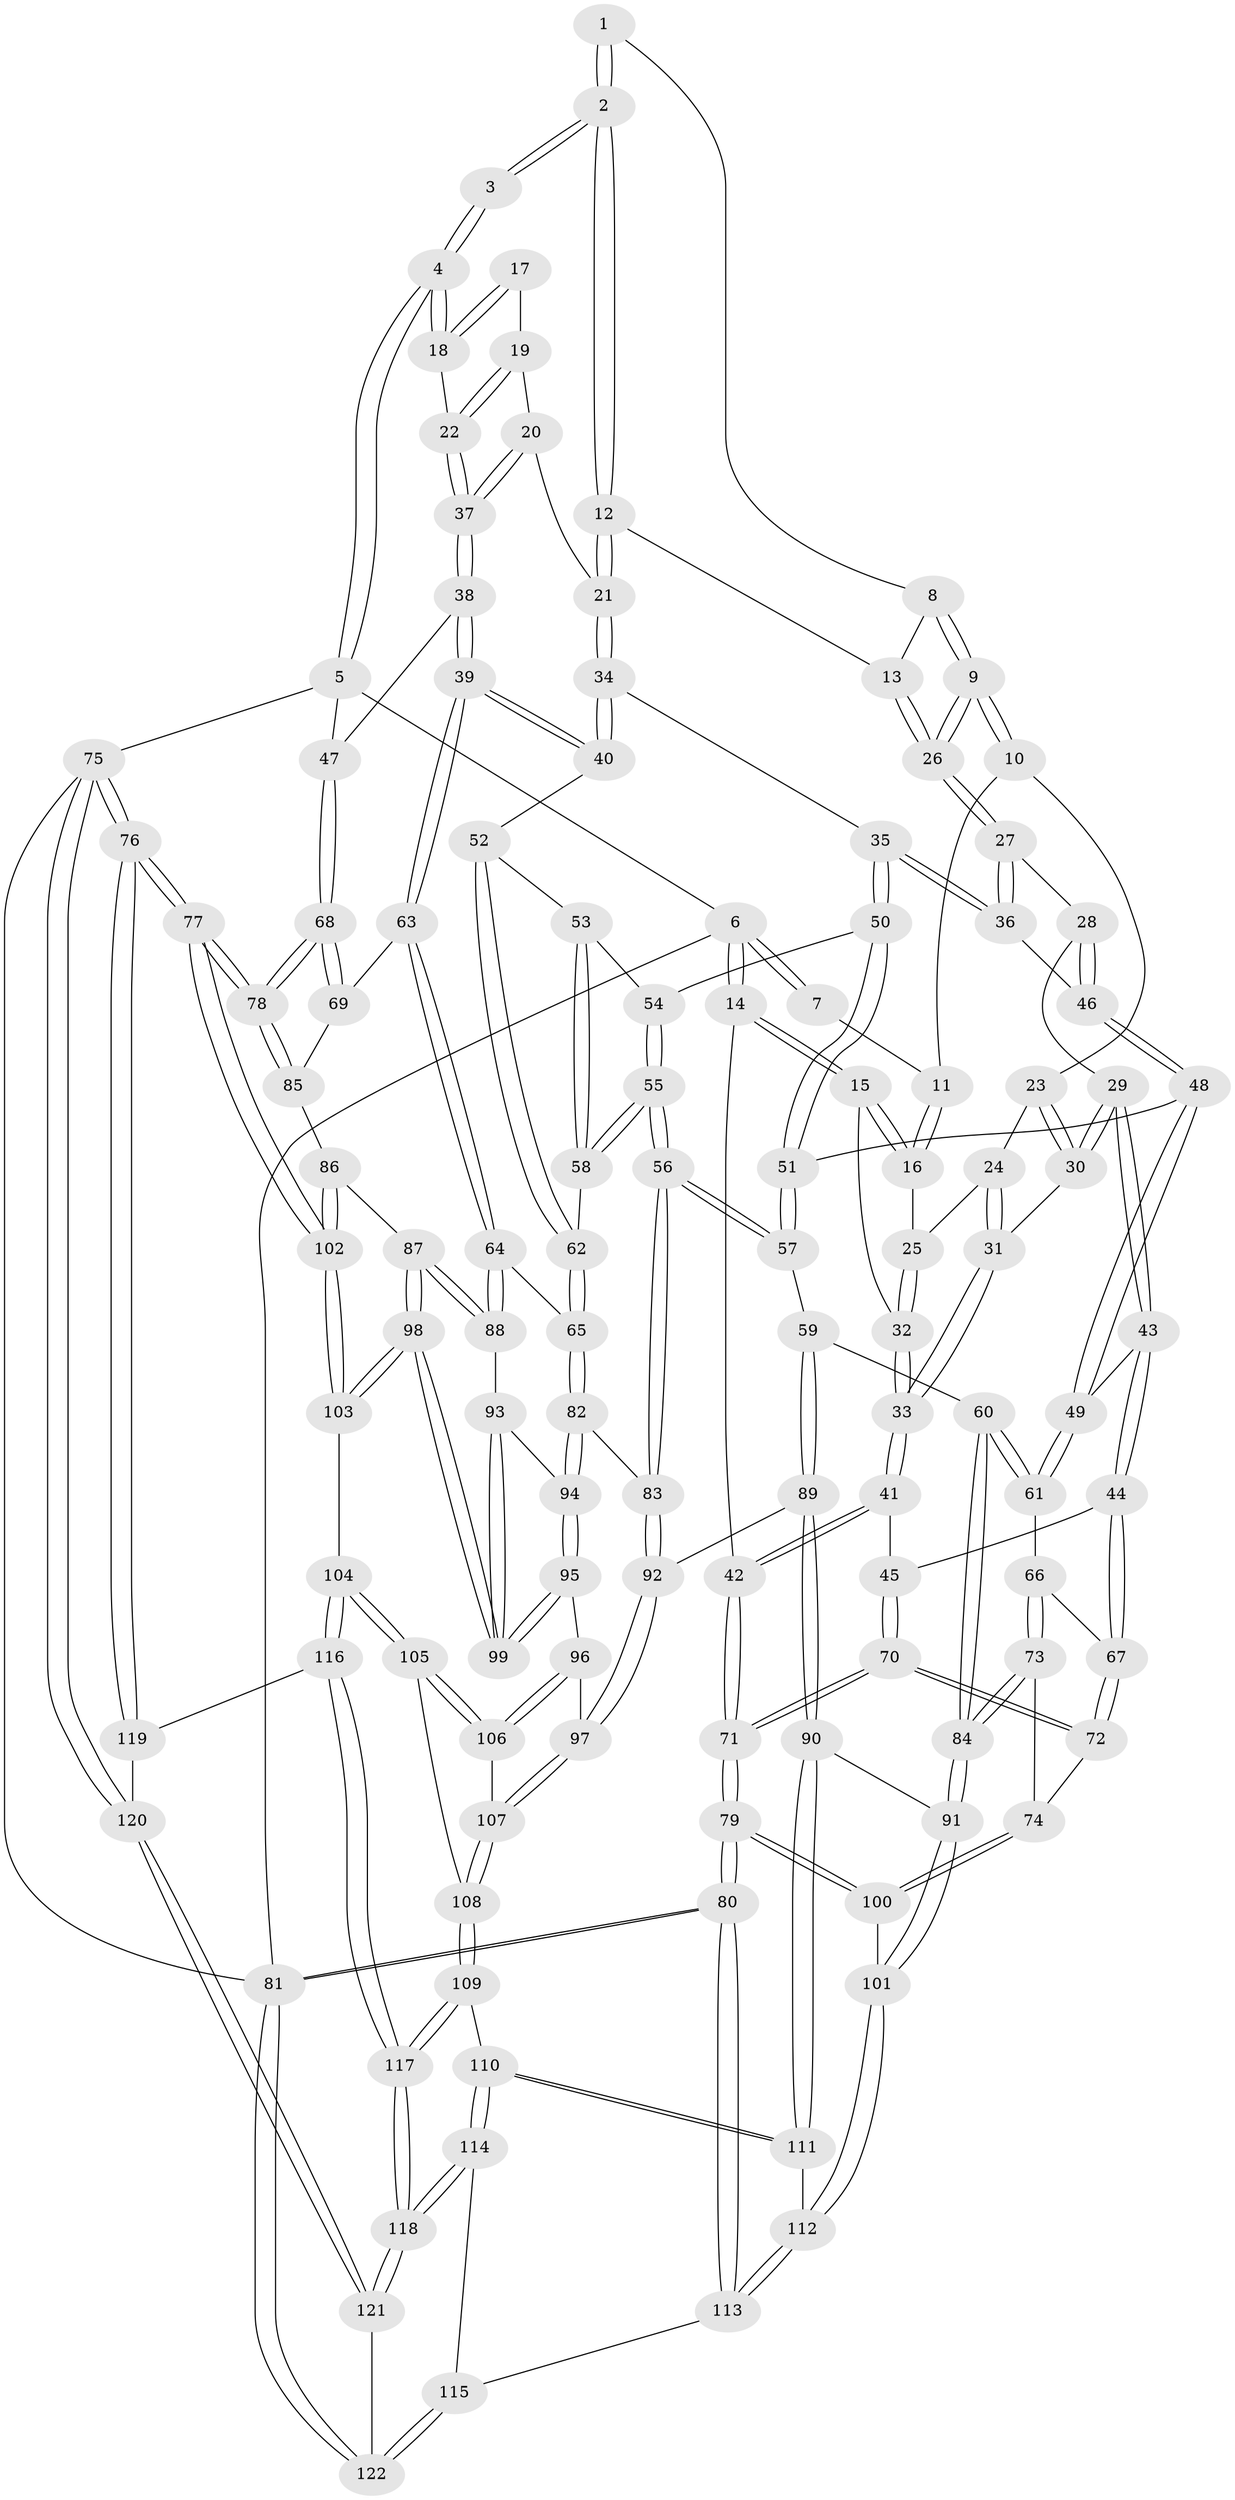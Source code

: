 // Generated by graph-tools (version 1.1) at 2025/27/03/15/25 16:27:57]
// undirected, 122 vertices, 302 edges
graph export_dot {
graph [start="1"]
  node [color=gray90,style=filled];
  1 [pos="+0.40584085359557454+0"];
  2 [pos="+0.620408325427494+0"];
  3 [pos="+0.7334513431816515+0"];
  4 [pos="+1+0"];
  5 [pos="+1+0"];
  6 [pos="+0+0"];
  7 [pos="+0.233559739801755+0"];
  8 [pos="+0.3824744780150824+0.0447914552839137"];
  9 [pos="+0.3626593503841707+0.1075168954292678"];
  10 [pos="+0.29856946264536915+0.07768611568252563"];
  11 [pos="+0.22728073378128646+0"];
  12 [pos="+0.6084303013965628+0"];
  13 [pos="+0.4966954587256921+0.08337507957064362"];
  14 [pos="+0+0"];
  15 [pos="+0+0.015833734624558123"];
  16 [pos="+0.16342130100611213+0.09107578545747667"];
  17 [pos="+0.8131340488825555+0.08177986055147075"];
  18 [pos="+0.8787992784394978+0.12390776535348566"];
  19 [pos="+0.7731277406315125+0.09704525794276775"];
  20 [pos="+0.6435395961320627+0.051731420610403304"];
  21 [pos="+0.6233944752564309+0.038602582611282237"];
  22 [pos="+0.8460221073557495+0.20742757665177597"];
  23 [pos="+0.2660308562699365+0.1266610901787431"];
  24 [pos="+0.18136551058694403+0.10521236163674676"];
  25 [pos="+0.16371406993420284+0.09504563395249063"];
  26 [pos="+0.40402608843566407+0.1728480572932841"];
  27 [pos="+0.4021232120845626+0.18614663483508792"];
  28 [pos="+0.35105341528620915+0.216032594254179"];
  29 [pos="+0.30902203487772534+0.2285907391480338"];
  30 [pos="+0.27253190045010955+0.20537385211247192"];
  31 [pos="+0.2612815053974854+0.20436618500551917"];
  32 [pos="+0.12284349601594714+0.18723677757303883"];
  33 [pos="+0.12595262179499409+0.22622288297067367"];
  34 [pos="+0.6144673067072773+0.21272269032336494"];
  35 [pos="+0.5102533020055988+0.2784933554842467"];
  36 [pos="+0.4983425737201826+0.27065690613205484"];
  37 [pos="+0.838612492683749+0.2442903149242341"];
  38 [pos="+0.8397659607392363+0.2628493414445413"];
  39 [pos="+0.8365957680286599+0.2960036731962054"];
  40 [pos="+0.7430655198659153+0.3064127907573934"];
  41 [pos="+0.10401267530748953+0.27426610268801105"];
  42 [pos="+0+0.1993346453419906"];
  43 [pos="+0.2949347215764525+0.266292818553164"];
  44 [pos="+0.16974117237728056+0.373972281461162"];
  45 [pos="+0.12874925515682933+0.3421223281163532"];
  46 [pos="+0.37976536132091754+0.32160249142551506"];
  47 [pos="+1+0"];
  48 [pos="+0.36925675160437277+0.35958547761089726"];
  49 [pos="+0.3456431111424631+0.3783522195391578"];
  50 [pos="+0.5103821663023205+0.31200844647908516"];
  51 [pos="+0.4936093208283982+0.34791995524468045"];
  52 [pos="+0.7221379724744738+0.33164949861692355"];
  53 [pos="+0.6359991154838768+0.3769709317095603"];
  54 [pos="+0.5687192652213485+0.3487746747242578"];
  55 [pos="+0.5845919506816076+0.4953097615577081"];
  56 [pos="+0.5673275813868217+0.5187149032367708"];
  57 [pos="+0.4917075965137889+0.37030641144124654"];
  58 [pos="+0.6024676040719986+0.4749286836887721"];
  59 [pos="+0.36015185649497944+0.4941905149409619"];
  60 [pos="+0.34160509132800404+0.4869498450390677"];
  61 [pos="+0.3193799665431086+0.44835060701879126"];
  62 [pos="+0.705590251169792+0.446709526731979"];
  63 [pos="+0.9494122266488282+0.40267378904110457"];
  64 [pos="+0.8842996385190464+0.47774448440551004"];
  65 [pos="+0.7404358213476225+0.4965819562202981"];
  66 [pos="+0.18297028907720436+0.3874811732870302"];
  67 [pos="+0.17200869090639423+0.3783031813642741"];
  68 [pos="+1+0.3940514048352125"];
  69 [pos="+0.9722870389775442+0.4043948348873611"];
  70 [pos="+0+0.5136400929190845"];
  71 [pos="+0+0.5224501733621351"];
  72 [pos="+0.07729548867395732+0.5377736392135325"];
  73 [pos="+0.18893797529306947+0.5980473924548592"];
  74 [pos="+0.15457326513138173+0.6012497389116844"];
  75 [pos="+1+1"];
  76 [pos="+1+1"];
  77 [pos="+1+0.8830847931519011"];
  78 [pos="+1+0.652875635470341"];
  79 [pos="+0+0.8610750713423749"];
  80 [pos="+0+1"];
  81 [pos="+0+1"];
  82 [pos="+0.6950125397730188+0.5528248069815676"];
  83 [pos="+0.5632327189728313+0.5416298752653621"];
  84 [pos="+0.2201425153190565+0.6050551613857719"];
  85 [pos="+0.9665873091092839+0.6287486640432198"];
  86 [pos="+0.9299076638933584+0.6627126601019286"];
  87 [pos="+0.9200903469419325+0.6608551336276478"];
  88 [pos="+0.8539294715081682+0.5771048564057576"];
  89 [pos="+0.47802852072595065+0.5990419740282558"];
  90 [pos="+0.39389719376225385+0.6851782897690607"];
  91 [pos="+0.24563617780810376+0.6484551113811157"];
  92 [pos="+0.514074609720338+0.5991333398203778"];
  93 [pos="+0.8198536456233514+0.6048016818285789"];
  94 [pos="+0.7405268093755419+0.616527642274133"];
  95 [pos="+0.7237390447035579+0.6507120582824268"];
  96 [pos="+0.7001936581204619+0.6721153837518931"];
  97 [pos="+0.5194658187969146+0.6072410783022572"];
  98 [pos="+0.831980143477421+0.7659535243835606"];
  99 [pos="+0.8234741321194877+0.7402154706604817"];
  100 [pos="+0.07136873984707268+0.7233152729264305"];
  101 [pos="+0.22379865773935206+0.7878637231090495"];
  102 [pos="+1+0.8088616392266961"];
  103 [pos="+0.8280075937534369+0.8136720301801544"];
  104 [pos="+0.7974814449922389+0.8405488536458703"];
  105 [pos="+0.6938181448270299+0.7712240195957663"];
  106 [pos="+0.6919755515023343+0.7532891664273921"];
  107 [pos="+0.524133251450915+0.6217487307120041"];
  108 [pos="+0.561345952302781+0.8037803585887563"];
  109 [pos="+0.5414311895830968+0.8413193160775468"];
  110 [pos="+0.4241567043450929+0.8379988253731815"];
  111 [pos="+0.38026914101273623+0.7608355259830888"];
  112 [pos="+0.2283123363561668+0.7963709450454446"];
  113 [pos="+0.22631320756444126+0.8152804718689397"];
  114 [pos="+0.39378448673059385+0.8831324210142025"];
  115 [pos="+0.3149799540271014+0.9428913796388657"];
  116 [pos="+0.7946945966701454+0.8544762404605842"];
  117 [pos="+0.62275075692497+1"];
  118 [pos="+0.6039106294313374+1"];
  119 [pos="+0.842120710145102+0.9154352053741632"];
  120 [pos="+0.9428205255462982+1"];
  121 [pos="+0.6021160974632617+1"];
  122 [pos="+0.2512133408517984+1"];
  1 -- 2;
  1 -- 2;
  1 -- 8;
  2 -- 3;
  2 -- 3;
  2 -- 12;
  2 -- 12;
  3 -- 4;
  3 -- 4;
  4 -- 5;
  4 -- 5;
  4 -- 18;
  4 -- 18;
  5 -- 6;
  5 -- 47;
  5 -- 75;
  6 -- 7;
  6 -- 7;
  6 -- 14;
  6 -- 14;
  6 -- 81;
  7 -- 11;
  8 -- 9;
  8 -- 9;
  8 -- 13;
  9 -- 10;
  9 -- 10;
  9 -- 26;
  9 -- 26;
  10 -- 11;
  10 -- 23;
  11 -- 16;
  11 -- 16;
  12 -- 13;
  12 -- 21;
  12 -- 21;
  13 -- 26;
  13 -- 26;
  14 -- 15;
  14 -- 15;
  14 -- 42;
  15 -- 16;
  15 -- 16;
  15 -- 32;
  16 -- 25;
  17 -- 18;
  17 -- 18;
  17 -- 19;
  18 -- 22;
  19 -- 20;
  19 -- 22;
  19 -- 22;
  20 -- 21;
  20 -- 37;
  20 -- 37;
  21 -- 34;
  21 -- 34;
  22 -- 37;
  22 -- 37;
  23 -- 24;
  23 -- 30;
  23 -- 30;
  24 -- 25;
  24 -- 31;
  24 -- 31;
  25 -- 32;
  25 -- 32;
  26 -- 27;
  26 -- 27;
  27 -- 28;
  27 -- 36;
  27 -- 36;
  28 -- 29;
  28 -- 46;
  28 -- 46;
  29 -- 30;
  29 -- 30;
  29 -- 43;
  29 -- 43;
  30 -- 31;
  31 -- 33;
  31 -- 33;
  32 -- 33;
  32 -- 33;
  33 -- 41;
  33 -- 41;
  34 -- 35;
  34 -- 40;
  34 -- 40;
  35 -- 36;
  35 -- 36;
  35 -- 50;
  35 -- 50;
  36 -- 46;
  37 -- 38;
  37 -- 38;
  38 -- 39;
  38 -- 39;
  38 -- 47;
  39 -- 40;
  39 -- 40;
  39 -- 63;
  39 -- 63;
  40 -- 52;
  41 -- 42;
  41 -- 42;
  41 -- 45;
  42 -- 71;
  42 -- 71;
  43 -- 44;
  43 -- 44;
  43 -- 49;
  44 -- 45;
  44 -- 67;
  44 -- 67;
  45 -- 70;
  45 -- 70;
  46 -- 48;
  46 -- 48;
  47 -- 68;
  47 -- 68;
  48 -- 49;
  48 -- 49;
  48 -- 51;
  49 -- 61;
  49 -- 61;
  50 -- 51;
  50 -- 51;
  50 -- 54;
  51 -- 57;
  51 -- 57;
  52 -- 53;
  52 -- 62;
  52 -- 62;
  53 -- 54;
  53 -- 58;
  53 -- 58;
  54 -- 55;
  54 -- 55;
  55 -- 56;
  55 -- 56;
  55 -- 58;
  55 -- 58;
  56 -- 57;
  56 -- 57;
  56 -- 83;
  56 -- 83;
  57 -- 59;
  58 -- 62;
  59 -- 60;
  59 -- 89;
  59 -- 89;
  60 -- 61;
  60 -- 61;
  60 -- 84;
  60 -- 84;
  61 -- 66;
  62 -- 65;
  62 -- 65;
  63 -- 64;
  63 -- 64;
  63 -- 69;
  64 -- 65;
  64 -- 88;
  64 -- 88;
  65 -- 82;
  65 -- 82;
  66 -- 67;
  66 -- 73;
  66 -- 73;
  67 -- 72;
  67 -- 72;
  68 -- 69;
  68 -- 69;
  68 -- 78;
  68 -- 78;
  69 -- 85;
  70 -- 71;
  70 -- 71;
  70 -- 72;
  70 -- 72;
  71 -- 79;
  71 -- 79;
  72 -- 74;
  73 -- 74;
  73 -- 84;
  73 -- 84;
  74 -- 100;
  74 -- 100;
  75 -- 76;
  75 -- 76;
  75 -- 120;
  75 -- 120;
  75 -- 81;
  76 -- 77;
  76 -- 77;
  76 -- 119;
  76 -- 119;
  77 -- 78;
  77 -- 78;
  77 -- 102;
  77 -- 102;
  78 -- 85;
  78 -- 85;
  79 -- 80;
  79 -- 80;
  79 -- 100;
  79 -- 100;
  80 -- 81;
  80 -- 81;
  80 -- 113;
  80 -- 113;
  81 -- 122;
  81 -- 122;
  82 -- 83;
  82 -- 94;
  82 -- 94;
  83 -- 92;
  83 -- 92;
  84 -- 91;
  84 -- 91;
  85 -- 86;
  86 -- 87;
  86 -- 102;
  86 -- 102;
  87 -- 88;
  87 -- 88;
  87 -- 98;
  87 -- 98;
  88 -- 93;
  89 -- 90;
  89 -- 90;
  89 -- 92;
  90 -- 91;
  90 -- 111;
  90 -- 111;
  91 -- 101;
  91 -- 101;
  92 -- 97;
  92 -- 97;
  93 -- 94;
  93 -- 99;
  93 -- 99;
  94 -- 95;
  94 -- 95;
  95 -- 96;
  95 -- 99;
  95 -- 99;
  96 -- 97;
  96 -- 106;
  96 -- 106;
  97 -- 107;
  97 -- 107;
  98 -- 99;
  98 -- 99;
  98 -- 103;
  98 -- 103;
  100 -- 101;
  101 -- 112;
  101 -- 112;
  102 -- 103;
  102 -- 103;
  103 -- 104;
  104 -- 105;
  104 -- 105;
  104 -- 116;
  104 -- 116;
  105 -- 106;
  105 -- 106;
  105 -- 108;
  106 -- 107;
  107 -- 108;
  107 -- 108;
  108 -- 109;
  108 -- 109;
  109 -- 110;
  109 -- 117;
  109 -- 117;
  110 -- 111;
  110 -- 111;
  110 -- 114;
  110 -- 114;
  111 -- 112;
  112 -- 113;
  112 -- 113;
  113 -- 115;
  114 -- 115;
  114 -- 118;
  114 -- 118;
  115 -- 122;
  115 -- 122;
  116 -- 117;
  116 -- 117;
  116 -- 119;
  117 -- 118;
  117 -- 118;
  118 -- 121;
  118 -- 121;
  119 -- 120;
  120 -- 121;
  120 -- 121;
  121 -- 122;
}
